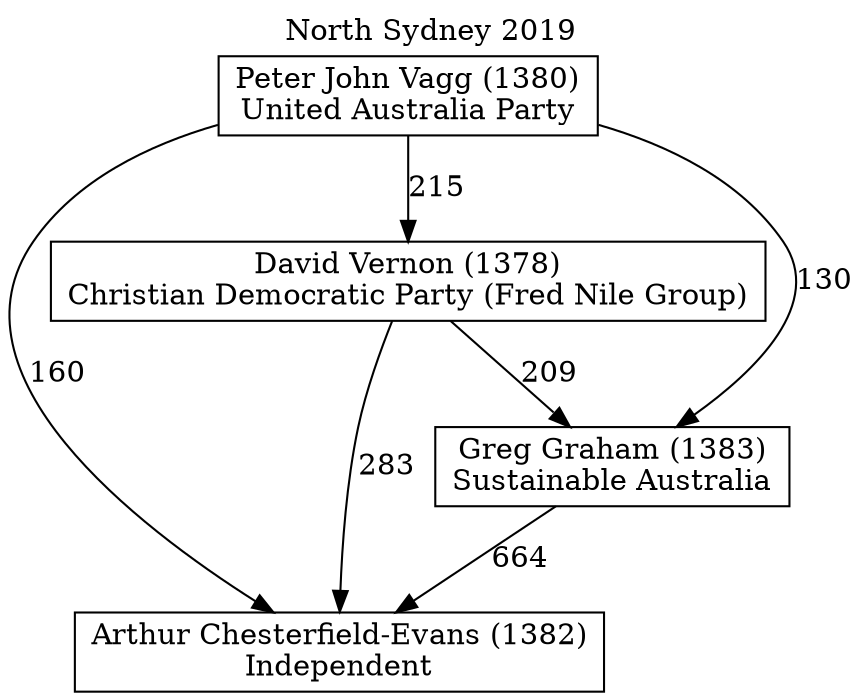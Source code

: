 // House preference flow
digraph "Arthur Chesterfield-Evans (1382)_North Sydney_2019" {
	graph [label="North Sydney 2019" labelloc=t mclimit=10]
	node [shape=box]
	"Arthur Chesterfield-Evans (1382)" [label="Arthur Chesterfield-Evans (1382)
Independent"]
	"David Vernon (1378)" [label="David Vernon (1378)
Christian Democratic Party (Fred Nile Group)"]
	"Greg Graham (1383)" [label="Greg Graham (1383)
Sustainable Australia"]
	"Peter John Vagg (1380)" [label="Peter John Vagg (1380)
United Australia Party"]
	"David Vernon (1378)" -> "Arthur Chesterfield-Evans (1382)" [label=283]
	"David Vernon (1378)" -> "Greg Graham (1383)" [label=209]
	"Greg Graham (1383)" -> "Arthur Chesterfield-Evans (1382)" [label=664]
	"Peter John Vagg (1380)" -> "Arthur Chesterfield-Evans (1382)" [label=160]
	"Peter John Vagg (1380)" -> "David Vernon (1378)" [label=215]
	"Peter John Vagg (1380)" -> "Greg Graham (1383)" [label=130]
}
